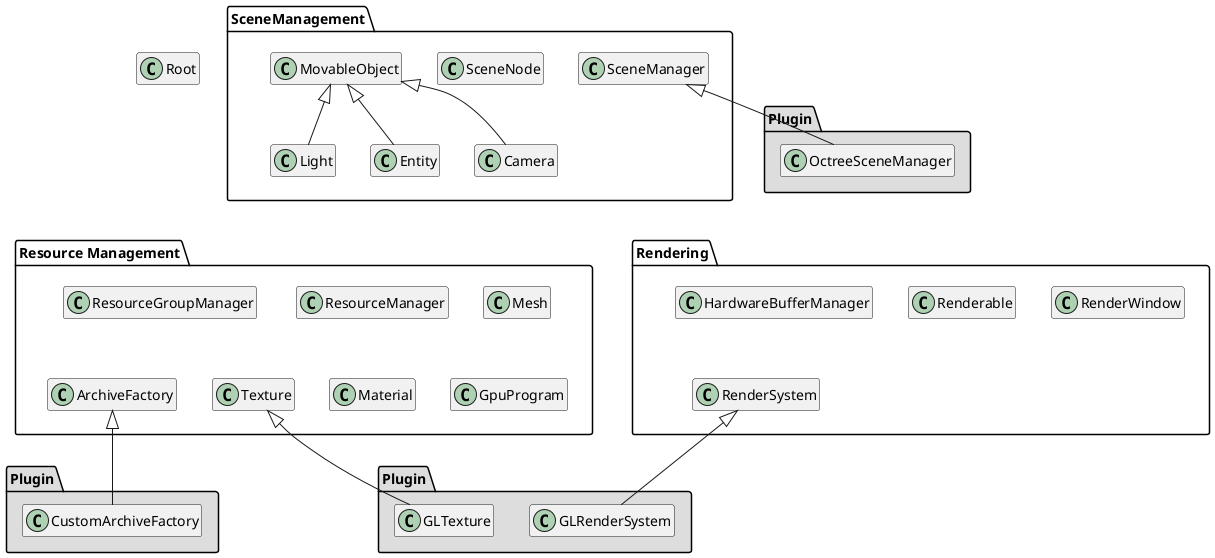 @startuml
'left to right direction
hide members
hide methods
class Root
package SceneManagement {
    MovableObject <|-- Entity
    MovableObject <|-- Camera
    MovableObject <|-- Light
    class SceneNode
    class SceneManager
}
package Plugin as Plugin1 #DDD {
    SceneManager <|-- OctreeSceneManager
}
package "Resource Management" {
    class ResourceGroupManager
    class ResourceManager
    class ArchiveFactory
    class Mesh
    class Material
    class GpuProgram
    class Texture
}
package Plugin as Plugin2 #DDD {
    ArchiveFactory <|-down- CustomArchiveFactory
}
package Rendering {
    class RenderWindow
    class Renderable
    class RenderSystem
    class HardwareBufferManager
}
package Plugin as Plugin3 #DDD {
    Texture <|-- GLTexture
    RenderSystem <|-- GLRenderSystem
}

'some dummy connection to get the desired layout
Root -right[hidden]- SceneManagement
Light -down[hidden]- Rendering
Light -down[hidden] "Resource Management"
ResourceGroupManager -down[hidden]- Texture
ResourceGroupManager -down[hidden]- ArchiveFactory
HardwareBufferManager -down[hidden]- RenderSystem
@enduml 

